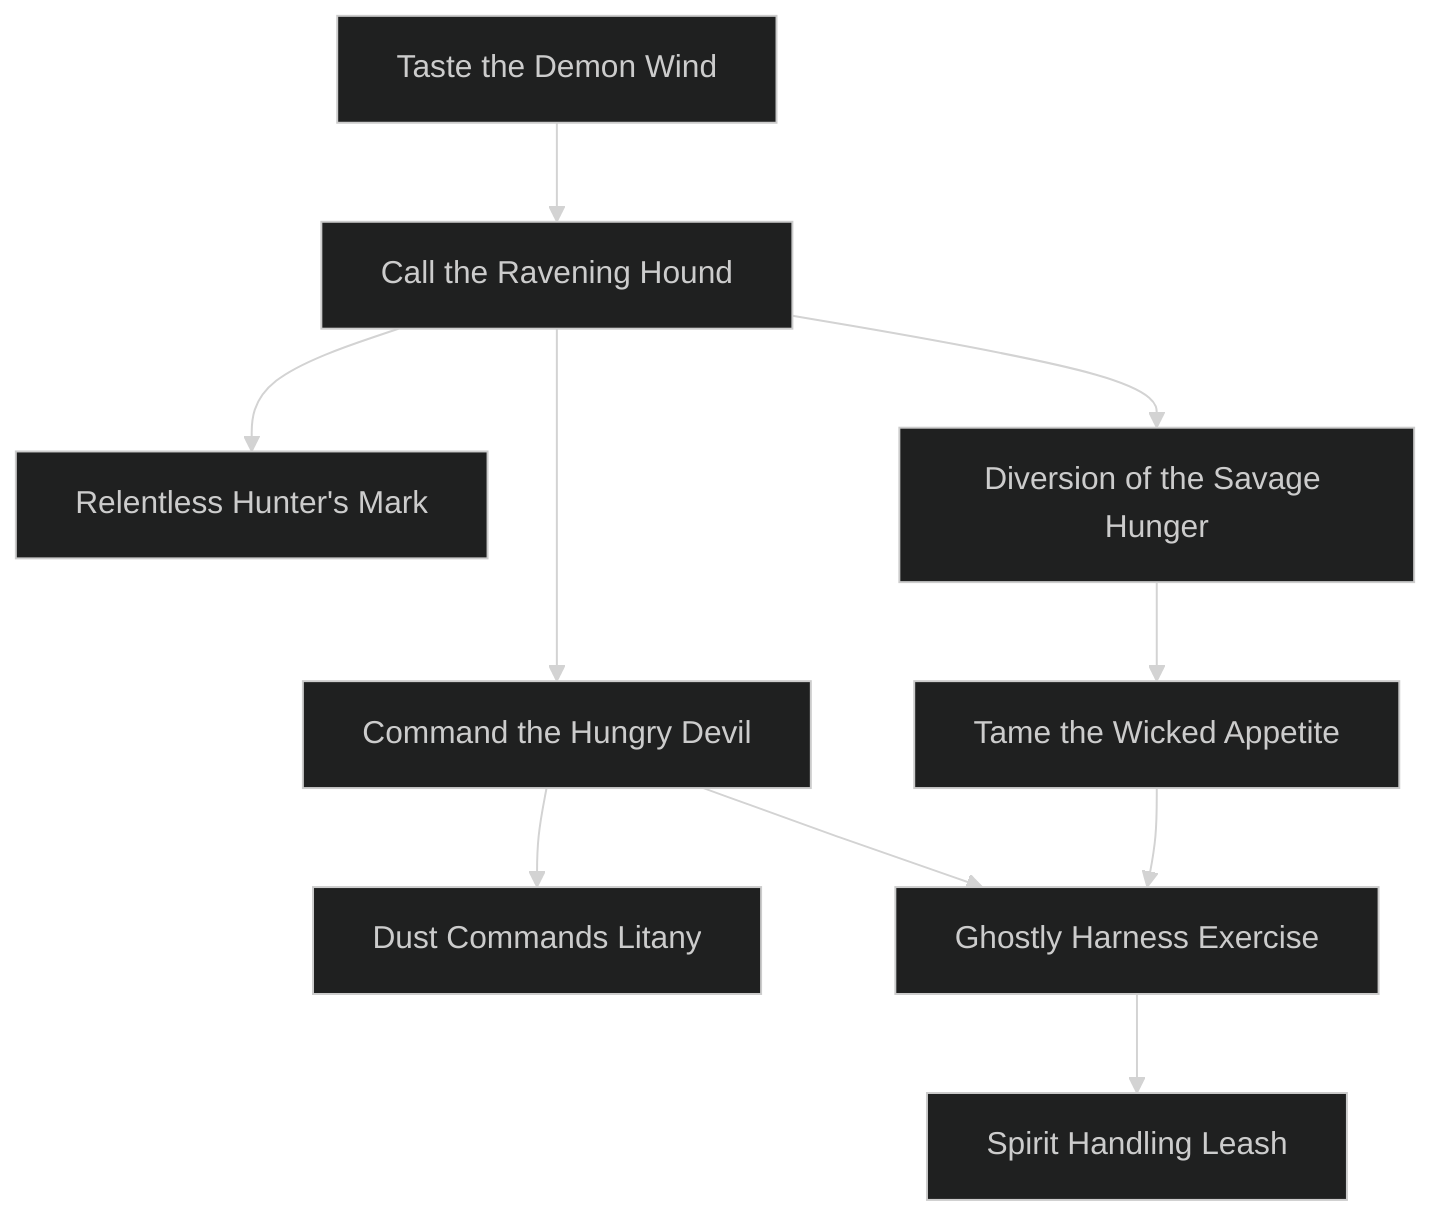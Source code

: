 ---
config:
  theme: dark
---
flowchart TD

    taste_the_demon_wind[Taste the Demon Wind]
    click taste_the_demon_wind callback "
        Taste the Demon Wind<br>
        <br>
        Cost: 2 motes<br>
        Duration: Instant<br>
        Type: Simple<br>
        Minimum Valor: 1<br>
        Minimum Essence: 1<br>
        Prerequisite Charms: None<br>
        <br>
        One of the most common hazards of ghostly existence
        are roving packs of hungry ghosts. Mindless and driven by
        inhuman appetites, they roam the across the worlds, constantly
        searching for prey, living or otherwise. As such, it
        behooves a clever ghost to be aware of these potential
        hazards, and Taste the Demon Wind allows a ghost to do
        exactly that.<br>
        When a ghost uses this power, a successful roll of
        Perception + Presence renders her aware of the number,
        direction and location of any hungry ghosts in the vicinity.
        The more successes rolled, the further out hungry ghosts
        can be detected.<br>
        <br>
        Number of Range Successes<br>
        1 100 yards<br>
        2 250 yards<br>
        3 500 meters<br>
        4 1 mile<br>
        5 5 miles<br>
        <br>
        Taste the Demon Wind must be used consciously. The
        ghost must be actively listening for hungry ghosts, or else,
        this Arcanos is useless. The way in which the power manifests
        varies from spirit to spirit. Some detect hungry ghosts
        as a foul odor or a sudden chill, while others claim to be able
        to suddenly hear their howling, even from great distances.<br>
        Once a ghost has detected a hungry ghost, she is then
        aware of its location at all times until it leaves her range.
        Hungry ghosts are not aware they’ve been found out, nor
        are they usually clever enough to lope outside of range and
        then return, undetected.
        "

    call_the_ravening_hound[Call the Ravening Hound]
    taste_the_demon_wind --> call_the_ravening_hound
    click call_the_ravening_hound callback "
        Call the Ravening Hound<br>
        <br>
        Cost: 8 motes, 1 Willpower<br>
        Duration: Instant<br>
        Type: Simple<br>
        Minimum Valor: 2<br>
        Minimum Essence: 1<br>
        Prerequisite Charms: Taste the Demon Wind<br>
        <br>
        Summoning a hungry ghost — or a pack of them — is
        not the brightest thing a ghost can do. However, there are
        times when it makes sense to do so. The arrival of a pack
        of hungry ghosts can provide excellent cover for an escape,
        and some of the more advanced Arcanoi also provide uses
        for hungry ghosts that arrive.<br>
        The use of Call the Ravening Hound requires a
        successful Manipulation + Presence roll. The more successes
        scored, the further away the hungry ghosts may be
        that are summoned (and the more who are likely to heed
        the call). Bear in mind, however, that if one hungry ghost
        suddenly bolts in response to a summons, the rest of his
        pack may follow of its own volition.<br>
        <br>
        Number of Successes Range Maximum Number of Hungry Ghosts Called<br>
        1 100 yards 250 yards 1<br>
        2 250 yards 2<br>
        3 500 yards 4<br>
        4 1 mile 8<br>
        5 5 miles 20<br>
        <br>
        When a ghost uses this power successfully, a cold,
        unearthly shrieking rises up from where he is standing.
        This radiates outward to the limits of the Arcanos’
        effective range. Any hungry ghosts within the range will
        howl in response, and the nearest to the summoning
        ghost will respond. This initial call is very distinctive,
        and those who are familiar with the use of the Arcanos
        will be able to recognize it for what it is. This practice is
        highly illegal in civilized portions of the Underworld.
        Those caught using Call the Ravening Hound face enslavement
        or worse as punishment for deliberately
        attracting the scourge of hungry ghosts.
        "

    relentless_hunters_mark[Relentless Hunter's Mark]
    call_the_ravening_hound --> relentless_hunters_mark
    click relentless_hunters_mark callback "
        Relentless Hunter's Mark<br>
        <br>
        Cost: 10 motes, 1 Willpower<br>
        Duration: One hour<br>
        Type: Simple<br>
        Minimum Valor: 4<br>
        Minimum Essence: 3<br>
        Prerequisite Charms: Call the Ravening Hound<br>
        <br>
        Hungry ghosts are relentless, savage hunters. This is why
        many ghosts find it useful to unleash them on their enemies.
        Placing the Relentless Hunter’s Mark on a victim immediately
        makes that individual the center of attention for any
        hungry ghost in the vicinity, as well as any he stumbles across
        while the Mark endures. A pale white handprint outlined in
        angry red, the Mark calls hungry ghosts to itself like raw meat
        calls hungry dogs, and it whips those hungry ghosts into a
        frenzy of anger against the Mark’s bearer.<br>
        The Mark can be placed on an individual or on an
        item such as a breastplate or weapon. To place the Relent-
        less Hunter’s Mark, a ghost’s player must make a successful
        Dexterity + Brawl roll for his character to touch the target,
        then succeed on a Manipulation + Presence roll (difficulty
        2). The Mark then remains in place on the target for an
        hour, highly visible to all. Hungry ghosts will react to the
        Mark immediately and will pursue the victim relentlessly
        until either they or their target is brought down. Once the
        Mark fades, hungry ghosts will no longer be unnaturally
        drawn to the character, but if they’re already hunting her,
        they won’t suddenly stop.<br>
        While the basic Mark fades after an hour, some ghosts
        are skilled at prolonging its effects. The expenditure of a
        single experience point when placing the Relentless
        Hunter’s Mark on a target seals it in place for a year and a
        day. Spending 2 makes it permanent.
        "

    diversion_of_the_savage_hunger[Diversion of the Savage Hunger]
    call_the_ravening_hound --> diversion_of_the_savage_hunger
    click diversion_of_the_savage_hunger callback "
        Diversion of the Savage Hunger<br>
        <br>
        Cost: 12 motes<br>
        Duration: One scene<br>
        Type: Simple<br>
        Minimum Valor: 2<br>
        Minimum Essence: 1<br>
        Prerequisite Charms: Call the Ravening Hound<br>
        <br>
        The flip side of detecting the location of a nearby
        hungry ghost is preventing it from detecting you. While
        ghosts of power can deal with even a pack of hungry ghosts
        with minimal risk of destruction, not every restless spirit is
        so capable. Even those who can put down a hungry ghost
        should the situation require it often prefer to avoid any
        confrontation on general principle.<br>
        With that in mind, many ghosts become skilled in the
        exercise of Diversion of the Savage Hunger. The successful
        use of this Arcanos effectively removes a ghost from the
        perception of any nearby hungry ghosts. A successful
        Perception + Presence roll is required (difficulty 2), but
        once success is achieved, the hungry ghost or ghosts are no
        longer a problem — a single successful use hides a ghost
        from all hungry ghosts until the end of the scene. Any
        attack on the hungry ghosts or otherwise ostentatious
        display of the hiding ghost’s presence negates the effect of
        Diversion of the Savage Hunger and leaves the ghost
        vulnerable to attack once again.
        "

    tame_the_wicked_appetite[Tame the Wicked Appetite]
    diversion_of_the_savage_hunger --> tame_the_wicked_appetite
    click tame_the_wicked_appetite callback "
        Tame the Wicked Appetite<br>
        <br>
        Cost: 8 motes<br>
        Duration: One scene<br>
        Type: Simple<br>
        Minimum Valor: 2<br>
        Minimum Essence: 2<br>
        PrerequisiteCharms: Diversion of the Savage Hunger<br>
        <br>
        Tame the Wicked Appetite does exactly what its
        name suggests: It soothes the driving passion of hungry
        ghosts, rendering them passive and calm. Hungry ghosts
        that are affected will simply lay down in their tracks or
        wander around dazed. If attacked, they will return to their
        customary savagery, but if not attacked, they will be dull
        and passive until the Arcanos’ power wears off. They will
        not even resist attempts to chain or muzzle them, though
        once they feel their bonds they may become more violent.<br>
        Using Tame the Wicked Appetite requires a roll of
        Charisma + Presence. The more successes obtained, the
        more hungry ghosts that can be dealt with. Any hungry
        ghost struck by the usage of Tame the Wicked Appetite
        will fall prey to it immediately, whether it is wandering the
        shadowlands or in mid-pounce. This Charm has a maximum
        range of (the ghost’s Valor x 10) yards.<br>
        <br>
        Number of Successes Number of Hungry Ghosts Tamed<br>
        1 1<br>
        2 3<br>
        3 5<br>
        4 10<br>
        5 20<br>
        <br>
        The hungry ghosts’ hunger remains sated for the
        duration of a single scene, though for the cost of another
        mote of Essence, the ghost using the Arcanos can extend
        the effect for an hour. Furthermore, by spending an experience
        point, the ghost can make the effect permanent,
        rendering the affected hungry ghosts permanently deprived
        of their appetites. This expenditure releases any
        Essence committed to the Charm.
        "

    command_the_hungry_devil[Command the Hungry Devil]
    call_the_ravening_hound --> command_the_hungry_devil
    click command_the_hungry_devil callback "
        Command the Hungry Devil<br>
        <br>
        Cost: 8 motes, 1 Willpower<br>
        Duration: Instant<br>
        Type: Simple<br>
        Minimum Valor: 3<br>
        Minimum Essence: 2<br>
        Prerequisite Charms: Call the Ravening Hound<br>
        <br>
        There are times when it is not enough to divert a
        hungry ghost. Occasionally, it is useful to harness the
        ravening power of a hungry ghost to one’s own ends. Thus
        was developed the ability to Command the Hungry Devil.
        This Arcanos allows a ghost to issue a single, irresistible
        command to a hungry ghost. The command itself must be
        obeyed to the letter and to the best of the hungry ghost’s
        ability, even if it leads to swift destruction.<br>
        To Command the Hungry Devil requires a successful
        Manipulation + Presence roll, difficulty 2. The more successes
        achieved, the more hungry ghosts can be commanded.<br>
        <br>
        Number of Successes Number of Hungry Ghosts Commanded<br>
        1 1<br>
        2 3<br>
        3 5<br>
        4 10<br>
        5 20<br>
        <br>
        The command need not be a single word, as a relatively
        simple sentence can be understood by a hungry
        ghost. “Stop” is a perfectly acceptable use of Command the
        Hungry Devil, with the understanding that the hungry
        ghost is free to start again a moment later. More effective
        are commands such as “Attack him!” or “Go back to the
        corpse that spawned you!” On the other hand, any ghost
        who issues a complex command such as “Invade the Prince
        of Shadows’ citadel and bring me his left-handed gauntlet”
        is going to be disappointed. If the order given is too
        complex, the target ghost will remain motionless for a turn
        and then resume its former attitude. Hungry ghosts will,
        however, attempt to fulfill impossible commands, so long
        as they are simple enough to be understood.
        "

    dust_commands_litany[Dust Commands Litany]
    command_the_hungry_devil --> dust_commands_litany
    click dust_commands_litany callback "
        Dust Commands Litany<br>
        <br>
        Cost: 12 motes, 1 Willpower<br>
        Duration: One scene<br>
        Type: Simple<br>
        Minimum Valor: 2<br>
        Minimum Essence: 3<br>
        Prerequisite Charms: Command the Hungry Devil<br>
        <br>
        Dust Commands Litany is an extension of the power
        of Command the Hungry Devil. Rather than a single
        command, however, it grants mastery over the hungry
        ghost for an entire scene. Furthermore, it can be extended
        for an additional scene by an additional mote’s expenditure.
        Dust Commands Litany is useful for ghosts who keep
        penned herds of hungry ghosts or who employ the beasts as
        watchdogs and the like.
        "

    ghostly_harness_exercise[Ghostly Harness Exercise]
    tame_the_wicked_appetite --> ghostly_harness_exercise
    command_the_hungry_devil --> ghostly_harness_exercise
    click ghostly_harness_exercise callback "
        Ghostly Harness Exercise<br>
        <br>
        Cost: 5 motes, 1 Willpower<br>
        Duration: One month<br>
        Type: Simple<br>
        Minimum Valor: 3<br>
        Minimum Essence: 3<br>
        Prerequisite Charms: Tame the Wicked Appetite, Command the Hungry Devil<br>
        <br>
        There are some among the dead who devote their
        existence to dealing with the scourge of hungry ghosts in
        a most unusual fashion — by taming them. These spirits
        are masters of Ghostly Harness Exercise, which allows
        them to soothe hungry ghosts’ savage nature for extended
        periods of time. While hungry ghosts marked by this
        power maintain their capacity for savagery, they are no
        longer constantly ravenous and can be trained. They
        even form a bond of sorts with the ghost who tames them,
        and so long as they are tamed, they will not attack him
        under any circumstances. This includes while under the
        influence of Command the Hungry Devil. Of course, the
        hungry ghost trainer must keep his end of the bargain,
        taking care of his charges, spending time with them and
        feeding them appropriately.<br>
        Hungry ghosts tamed with this power can be used as
        watchdogs or bodyguards. Some ghosts use them as fight-
        ing animals in tournaments and underground betting pits,
        but most feel that this is an unnecessary expense. Without
        the effects of Ghostly Harness Exercise, the task of training
        a hungry ghost is utterly impossible. Even with the Charm,
        training is a time-consuming process and requires a month
        of intense work with harness, whip and fist. However, once
        the hungry ghost has been trained, it is trained forever.<br>
        Tamed hungry ghosts function in much the same way
        trained hounds do for mortals, obeying simple commands,
        leaping to their owners’ defense and eagerly awaiting the
        chance to hunt.
        "

    spirit_handling_leash[Spirit Handling Leash]
    ghostly_harness_exercise --> spirit_handling_leash
    click spirit_handling_leash callback "
        Spirit Handling Leash<br>
        <br>
        Cost: 5 motes, 2 Willpower<br>
        Duration: Instant<br>
        Type: Simple<br>
        Minimum Valor: 3<br>
        Minimum Essence: 3<br>
        Prerequisite Charms: Ghostly Harness Exercise<br>
        <br>
        Spirit-Handling Leash is not nearly so powerful as its
        prerequisite. It does, however, have one virtue that Ghostly
        Harness Exercise lacks: versatility. It allows a trainer to
        transfer a tamed hungry ghost’s loyalty to a new owner,
        quickly, easily and permanently. The trainer is still regarded
        with some, for lack of a better term, affection, but
        it is to its new owner that the hungry ghost now shows its
        utter devotion. The Spirit-Handling Leash will remain in
        place permanently, and the hungry ghost whose affections
        have been transferred will regard its owner with the same
        affection it once gave its trainer. The hungry ghost will
        hunt, guard or attack at its owner’s command and will
        never attack the holder of the Spirit-Handling Leash. It is
        not uncommon to see servants of wealthy and noble ghosts
        walking the streets of the necropoli with leashed packs of
        hungry ghosts snuffling out ahead of them, a plain symbol
        of their power for all to see.
        "